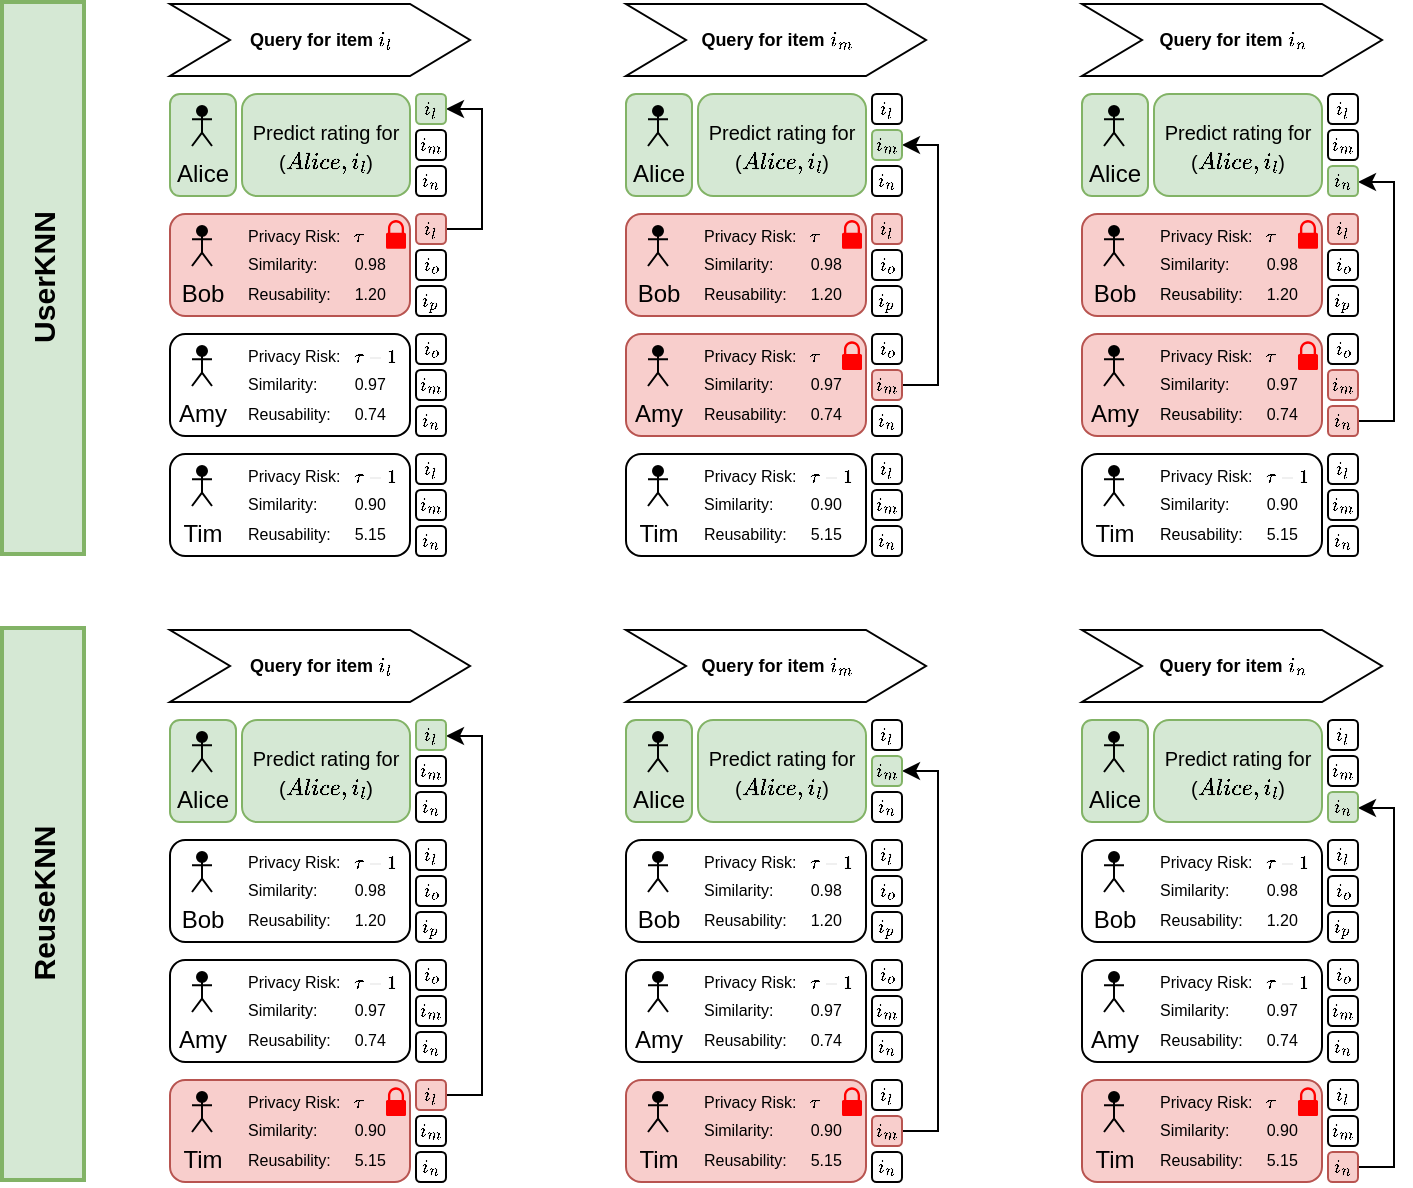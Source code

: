 <mxfile version="18.1.3" type="device"><diagram id="R2rOqsmF_B-DXQuTZhp3" name="Page-1"><mxGraphModel dx="1640" dy="1572" grid="1" gridSize="3" guides="1" tooltips="1" connect="1" arrows="1" fold="1" page="1" pageScale="1" pageWidth="827" pageHeight="1169" math="1" shadow="0"><root><mxCell id="0"/><mxCell id="1" parent="0"/><mxCell id="MBuYJrVXVsWXlfiEur6J-195" value="" style="edgeStyle=segmentEdgeStyle;endArrow=classic;html=1;rounded=0;exitX=1;exitY=0.5;exitDx=0;exitDy=0;entryX=1;entryY=0.5;entryDx=0;entryDy=0;" edge="1" parent="1" source="MBuYJrVXVsWXlfiEur6J-170" target="MBuYJrVXVsWXlfiEur6J-216"><mxGeometry width="50" height="50" relative="1" as="geometry"><mxPoint x="-54" y="535" as="sourcePoint"/><mxPoint x="2" y="506" as="targetPoint"/><Array as="points"><mxPoint x="-72" y="581"/><mxPoint x="-72" y="402"/><mxPoint x="-90" y="402"/></Array></mxGeometry></mxCell><mxCell id="MBuYJrVXVsWXlfiEur6J-196" value="" style="edgeStyle=segmentEdgeStyle;endArrow=classic;html=1;rounded=0;exitX=1;exitY=0.5;exitDx=0;exitDy=0;entryX=1;entryY=0.5;entryDx=0;entryDy=0;" edge="1" parent="1" source="MBuYJrVXVsWXlfiEur6J-146" target="MBuYJrVXVsWXlfiEur6J-212"><mxGeometry width="50" height="50" relative="1" as="geometry"><mxPoint x="-324" y="498" as="sourcePoint"/><mxPoint x="-274" y="448" as="targetPoint"/><Array as="points"><mxPoint x="-300" y="564"/><mxPoint x="-300" y="384"/></Array></mxGeometry></mxCell><mxCell id="MBuYJrVXVsWXlfiEur6J-193" value="" style="edgeStyle=segmentEdgeStyle;endArrow=classic;html=1;rounded=0;exitX=1;exitY=0.5;exitDx=0;exitDy=0;entryX=1;entryY=0.5;entryDx=0;entryDy=0;" edge="1" parent="1" source="MBuYJrVXVsWXlfiEur6J-122" target="MBuYJrVXVsWXlfiEur6J-207"><mxGeometry width="50" height="50" relative="1" as="geometry"><mxPoint x="-540" y="538" as="sourcePoint"/><mxPoint x="-490" y="488" as="targetPoint"/><Array as="points"><mxPoint x="-528" y="546"/><mxPoint x="-528" y="366"/><mxPoint x="-546" y="366"/></Array></mxGeometry></mxCell><mxCell id="MBuYJrVXVsWXlfiEur6J-111" value="" style="edgeStyle=segmentEdgeStyle;endArrow=classic;html=1;rounded=0;exitX=1;exitY=0.5;exitDx=0;exitDy=0;entryX=1;entryY=0.5;entryDx=0;entryDy=0;" edge="1" parent="1" source="MBuYJrVXVsWXlfiEur6J-93" target="MBuYJrVXVsWXlfiEur6J-206"><mxGeometry width="50" height="50" relative="1" as="geometry"><mxPoint x="-60" y="158" as="sourcePoint"/><mxPoint x="-10" y="108" as="targetPoint"/><Array as="points"><mxPoint x="-72" y="209"/><mxPoint x="-72" y="89"/><mxPoint x="-90" y="89"/></Array></mxGeometry></mxCell><mxCell id="MBuYJrVXVsWXlfiEur6J-113" value="" style="edgeStyle=segmentEdgeStyle;endArrow=classic;html=1;rounded=0;exitX=1;exitY=0.5;exitDx=0;exitDy=0;entryX=1;entryY=0.5;entryDx=0;entryDy=0;" edge="1" parent="1" source="MBuYJrVXVsWXlfiEur6J-59" target="MBuYJrVXVsWXlfiEur6J-201"><mxGeometry width="50" height="50" relative="1" as="geometry"><mxPoint x="-312" y="188" as="sourcePoint"/><mxPoint x="-262" y="138" as="targetPoint"/><Array as="points"><mxPoint x="-300" y="191"/><mxPoint x="-300" y="71"/></Array></mxGeometry></mxCell><mxCell id="MBuYJrVXVsWXlfiEur6J-109" value="" style="edgeStyle=segmentEdgeStyle;endArrow=classic;html=1;rounded=0;entryX=1;entryY=0.5;entryDx=0;entryDy=0;exitX=1;exitY=0.5;exitDx=0;exitDy=0;" edge="1" parent="1" source="MBuYJrVXVsWXlfiEur6J-37" target="MBuYJrVXVsWXlfiEur6J-197"><mxGeometry width="50" height="50" relative="1" as="geometry"><mxPoint x="-531" y="107" as="sourcePoint"/><mxPoint x="-525" y="63" as="targetPoint"/><Array as="points"><mxPoint x="-528" y="113"/><mxPoint x="-528" y="53"/></Array></mxGeometry></mxCell><mxCell id="MBuYJrVXVsWXlfiEur6J-1" value="&lt;b&gt;&lt;font style=&quot;font-size: 15px;&quot;&gt;UserKNN&lt;/font&gt;&lt;/b&gt;" style="rounded=0;whiteSpace=wrap;html=1;glass=0;sketch=0;fontSize=7;strokeColor=#82b366;strokeWidth=2;fillColor=#d5e8d4;direction=east;rotation=-90;" vertex="1" parent="1"><mxGeometry x="-885.5" y="116.5" width="276" height="41" as="geometry"/></mxCell><mxCell id="MBuYJrVXVsWXlfiEur6J-13" value="" style="rounded=1;whiteSpace=wrap;html=1;" vertex="1" parent="1"><mxGeometry x="-684" y="225" width="120" height="51" as="geometry"/></mxCell><mxCell id="MBuYJrVXVsWXlfiEur6J-14" value="Tim" style="shape=umlActor;verticalLabelPosition=bottom;verticalAlign=top;html=1;outlineConnect=0;shadow=0;sketch=0;strokeColor=#000000;strokeWidth=1;fillColor=#000000;gradientColor=none;" vertex="1" parent="1"><mxGeometry x="-673" y="231" width="10" height="20" as="geometry"/></mxCell><mxCell id="MBuYJrVXVsWXlfiEur6J-15" value="&lt;font style=&quot;font-size: 8px;&quot;&gt;Privacy Risk: &lt;span style=&quot;white-space: pre&quot;&gt;&#9;&lt;/span&gt;\(\tau-1\)&lt;br&gt;Similarity: &lt;span style=&quot;white-space: pre&quot;&gt;&#9;&lt;/span&gt;0.90&lt;br&gt;Reusability: &lt;span style=&quot;white-space: pre&quot;&gt;&#9;&lt;/span&gt;5.15&lt;br&gt;&lt;/font&gt;" style="text;html=1;align=left;verticalAlign=middle;whiteSpace=wrap;rounded=0;labelPosition=right;verticalLabelPosition=middle;textDirection=ltr;horizontal=1;" vertex="1" parent="1"><mxGeometry x="-747" y="234" width="100" height="30" as="geometry"/></mxCell><mxCell id="MBuYJrVXVsWXlfiEur6J-17" value="\(i_l\)" style="rounded=1;whiteSpace=wrap;html=1;fontSize=8;" vertex="1" parent="1"><mxGeometry x="-561" y="225" width="15" height="15" as="geometry"/></mxCell><mxCell id="MBuYJrVXVsWXlfiEur6J-18" value="\(i_m\)" style="rounded=1;whiteSpace=wrap;html=1;fontSize=8;" vertex="1" parent="1"><mxGeometry x="-561" y="243" width="15" height="15" as="geometry"/></mxCell><mxCell id="MBuYJrVXVsWXlfiEur6J-19" value="\(i_n\)" style="rounded=1;whiteSpace=wrap;html=1;fontSize=8;" vertex="1" parent="1"><mxGeometry x="-561" y="261" width="15" height="15" as="geometry"/></mxCell><mxCell id="MBuYJrVXVsWXlfiEur6J-26" value="" style="rounded=1;whiteSpace=wrap;html=1;" vertex="1" parent="1"><mxGeometry x="-684" y="165" width="120" height="51" as="geometry"/></mxCell><mxCell id="MBuYJrVXVsWXlfiEur6J-27" value="Amy" style="shape=umlActor;verticalLabelPosition=bottom;verticalAlign=top;html=1;outlineConnect=0;shadow=0;sketch=0;strokeColor=#000000;strokeWidth=1;fillColor=#000000;gradientColor=none;" vertex="1" parent="1"><mxGeometry x="-673" y="171" width="10" height="20" as="geometry"/></mxCell><mxCell id="MBuYJrVXVsWXlfiEur6J-28" value="&lt;font style=&quot;font-size: 8px;&quot;&gt;Privacy Risk: &lt;span style=&quot;white-space: pre&quot;&gt;&#9;&lt;/span&gt;\(\tau-1\)&lt;br&gt;Similarity: &lt;span style=&quot;white-space: pre&quot;&gt;&#9;&lt;/span&gt;0.97&lt;br&gt;Reusability: &lt;span style=&quot;white-space: pre&quot;&gt;&#9;&lt;/span&gt;0.74&lt;br&gt;&lt;/font&gt;" style="text;html=1;strokeColor=none;fillColor=none;align=left;verticalAlign=middle;whiteSpace=wrap;rounded=0;labelPosition=right;verticalLabelPosition=middle;textDirection=ltr;horizontal=1;" vertex="1" parent="1"><mxGeometry x="-747" y="174" width="100" height="30" as="geometry"/></mxCell><mxCell id="MBuYJrVXVsWXlfiEur6J-30" value="\(i_o\)" style="rounded=1;whiteSpace=wrap;html=1;fontSize=8;" vertex="1" parent="1"><mxGeometry x="-561" y="165" width="15" height="15" as="geometry"/></mxCell><mxCell id="MBuYJrVXVsWXlfiEur6J-31" value="\(i_m\)" style="rounded=1;whiteSpace=wrap;html=1;fontSize=8;" vertex="1" parent="1"><mxGeometry x="-561" y="183" width="15" height="15" as="geometry"/></mxCell><mxCell id="MBuYJrVXVsWXlfiEur6J-32" value="\(i_n\)" style="rounded=1;whiteSpace=wrap;html=1;fontSize=8;" vertex="1" parent="1"><mxGeometry x="-561" y="201" width="15" height="15" as="geometry"/></mxCell><mxCell id="MBuYJrVXVsWXlfiEur6J-33" value="" style="rounded=1;whiteSpace=wrap;html=1;fillColor=#f8cecc;strokeColor=#b85450;" vertex="1" parent="1"><mxGeometry x="-684" y="105" width="120" height="51" as="geometry"/></mxCell><mxCell id="MBuYJrVXVsWXlfiEur6J-34" value="Bob" style="shape=umlActor;verticalLabelPosition=bottom;verticalAlign=top;html=1;outlineConnect=0;shadow=0;sketch=0;strokeColor=#000000;strokeWidth=1;fillColor=#000000;gradientColor=none;" vertex="1" parent="1"><mxGeometry x="-673" y="111" width="10" height="20" as="geometry"/></mxCell><mxCell id="MBuYJrVXVsWXlfiEur6J-35" value="&lt;font style=&quot;font-size: 8px;&quot;&gt;Privacy Risk: &lt;span style=&quot;white-space: pre&quot;&gt;&#9;&lt;/span&gt;\(\tau\)&lt;br&gt;Similarity: &lt;span style=&quot;white-space: pre&quot;&gt;&#9;&lt;/span&gt;0.98&lt;br&gt;Reusability: &lt;span style=&quot;white-space: pre&quot;&gt;&#9;&lt;/span&gt;1.20&lt;br&gt;&lt;/font&gt;" style="text;html=1;strokeColor=none;fillColor=none;align=left;verticalAlign=middle;whiteSpace=wrap;rounded=0;labelPosition=right;verticalLabelPosition=middle;textDirection=ltr;horizontal=1;" vertex="1" parent="1"><mxGeometry x="-747" y="114" width="100" height="30" as="geometry"/></mxCell><mxCell id="MBuYJrVXVsWXlfiEur6J-36" value="" style="sketch=0;pointerEvents=1;shadow=0;dashed=0;html=1;strokeColor=none;labelPosition=center;verticalLabelPosition=bottom;verticalAlign=top;outlineConnect=0;align=center;shape=mxgraph.office.security.lock_protected;fillColor=#FF0000;" vertex="1" parent="1"><mxGeometry x="-576" y="108" width="10" height="14.38" as="geometry"/></mxCell><mxCell id="MBuYJrVXVsWXlfiEur6J-37" value="\(i_l\)" style="rounded=1;whiteSpace=wrap;html=1;fontSize=8;fillColor=#f8cecc;strokeColor=#b85450;" vertex="1" parent="1"><mxGeometry x="-561" y="105" width="15" height="15" as="geometry"/></mxCell><mxCell id="MBuYJrVXVsWXlfiEur6J-38" value="\(i_o\)" style="rounded=1;whiteSpace=wrap;html=1;fontSize=8;" vertex="1" parent="1"><mxGeometry x="-561" y="123" width="15" height="15" as="geometry"/></mxCell><mxCell id="MBuYJrVXVsWXlfiEur6J-39" value="\(i_p\)" style="rounded=1;whiteSpace=wrap;html=1;fontSize=8;" vertex="1" parent="1"><mxGeometry x="-561" y="141" width="15" height="15" as="geometry"/></mxCell><mxCell id="MBuYJrVXVsWXlfiEur6J-43" value="&lt;span style=&quot;font-size: 10px;&quot;&gt;Predict rating for&lt;/span&gt;&lt;br style=&quot;font-size: 10px;&quot;&gt;&lt;span style=&quot;font-size: 10px;&quot;&gt;(\(Alice, i_l\))&lt;/span&gt;" style="rounded=1;whiteSpace=wrap;html=1;fillColor=#d5e8d4;strokeColor=#82b366;" vertex="1" parent="1"><mxGeometry x="-648" y="45" width="84" height="51" as="geometry"/></mxCell><mxCell id="MBuYJrVXVsWXlfiEur6J-44" value="" style="rounded=1;whiteSpace=wrap;html=1;fillColor=#d5e8d4;strokeColor=#82b366;" vertex="1" parent="1"><mxGeometry x="-684" y="45" width="33" height="51" as="geometry"/></mxCell><mxCell id="MBuYJrVXVsWXlfiEur6J-45" value="Alice" style="shape=umlActor;verticalLabelPosition=bottom;verticalAlign=top;html=1;outlineConnect=0;shadow=0;sketch=0;strokeColor=#000000;strokeWidth=1;fillColor=#000000;gradientColor=none;" vertex="1" parent="1"><mxGeometry x="-673" y="51" width="10" height="20" as="geometry"/></mxCell><mxCell id="MBuYJrVXVsWXlfiEur6J-46" value="&lt;b&gt;Query for item \(i_l\)&lt;/b&gt;" style="html=1;shadow=0;dashed=0;align=center;verticalAlign=middle;shape=mxgraph.arrows2.arrow;dy=0;dx=30;notch=30;rounded=1;glass=0;sketch=0;fontSize=9;strokeColor=#000000;strokeWidth=1;fillColor=default;" vertex="1" parent="1"><mxGeometry x="-684" width="150" height="36" as="geometry"/></mxCell><mxCell id="MBuYJrVXVsWXlfiEur6J-49" value="" style="rounded=1;whiteSpace=wrap;html=1;" vertex="1" parent="1"><mxGeometry x="-456" y="225" width="120" height="51" as="geometry"/></mxCell><mxCell id="MBuYJrVXVsWXlfiEur6J-50" value="Tim" style="shape=umlActor;verticalLabelPosition=bottom;verticalAlign=top;html=1;outlineConnect=0;shadow=0;sketch=0;strokeColor=#000000;strokeWidth=1;fillColor=#000000;gradientColor=none;" vertex="1" parent="1"><mxGeometry x="-445" y="231" width="10" height="20" as="geometry"/></mxCell><mxCell id="MBuYJrVXVsWXlfiEur6J-51" value="&lt;font style=&quot;font-size: 8px;&quot;&gt;Privacy Risk: &lt;span style=&quot;white-space: pre&quot;&gt;&#9;&lt;/span&gt;\(\tau-1\)&lt;br&gt;Similarity: &lt;span style=&quot;white-space: pre&quot;&gt;&#9;&lt;/span&gt;0.90&lt;br&gt;Reusability: &lt;span style=&quot;white-space: pre&quot;&gt;&#9;&lt;/span&gt;5.15&lt;br&gt;&lt;/font&gt;" style="text;html=1;align=left;verticalAlign=middle;whiteSpace=wrap;rounded=0;labelPosition=right;verticalLabelPosition=middle;textDirection=ltr;horizontal=1;" vertex="1" parent="1"><mxGeometry x="-519" y="234" width="100" height="30" as="geometry"/></mxCell><mxCell id="MBuYJrVXVsWXlfiEur6J-52" value="\(i_l\)" style="rounded=1;whiteSpace=wrap;html=1;fontSize=8;" vertex="1" parent="1"><mxGeometry x="-333" y="225" width="15" height="15" as="geometry"/></mxCell><mxCell id="MBuYJrVXVsWXlfiEur6J-53" value="\(i_m\)" style="rounded=1;whiteSpace=wrap;html=1;fontSize=8;" vertex="1" parent="1"><mxGeometry x="-333" y="243" width="15" height="15" as="geometry"/></mxCell><mxCell id="MBuYJrVXVsWXlfiEur6J-54" value="\(i_n\)" style="rounded=1;whiteSpace=wrap;html=1;fontSize=8;" vertex="1" parent="1"><mxGeometry x="-333" y="261" width="15" height="15" as="geometry"/></mxCell><mxCell id="MBuYJrVXVsWXlfiEur6J-55" value="" style="rounded=1;whiteSpace=wrap;html=1;fillColor=#f8cecc;strokeColor=#b85450;" vertex="1" parent="1"><mxGeometry x="-456" y="165" width="120" height="51" as="geometry"/></mxCell><mxCell id="MBuYJrVXVsWXlfiEur6J-56" value="Amy" style="shape=umlActor;verticalLabelPosition=bottom;verticalAlign=top;html=1;outlineConnect=0;shadow=0;sketch=0;strokeColor=#000000;strokeWidth=1;fillColor=#000000;gradientColor=none;" vertex="1" parent="1"><mxGeometry x="-445" y="171" width="10" height="20" as="geometry"/></mxCell><mxCell id="MBuYJrVXVsWXlfiEur6J-57" value="&lt;font style=&quot;font-size: 8px;&quot;&gt;Privacy Risk: &lt;span style=&quot;white-space: pre&quot;&gt;&#9;&lt;/span&gt;\(\tau\)&lt;br&gt;Similarity: &lt;span style=&quot;white-space: pre&quot;&gt;&#9;&lt;/span&gt;0.97&lt;br&gt;Reusability: &lt;span style=&quot;white-space: pre&quot;&gt;&#9;&lt;/span&gt;0.74&lt;br&gt;&lt;/font&gt;" style="text;html=1;strokeColor=none;fillColor=none;align=left;verticalAlign=middle;whiteSpace=wrap;rounded=0;labelPosition=right;verticalLabelPosition=middle;textDirection=ltr;horizontal=1;" vertex="1" parent="1"><mxGeometry x="-519" y="174" width="100" height="30" as="geometry"/></mxCell><mxCell id="MBuYJrVXVsWXlfiEur6J-58" value="\(i_o\)" style="rounded=1;whiteSpace=wrap;html=1;fontSize=8;" vertex="1" parent="1"><mxGeometry x="-333" y="165" width="15" height="15" as="geometry"/></mxCell><mxCell id="MBuYJrVXVsWXlfiEur6J-59" value="\(i_m\)" style="rounded=1;whiteSpace=wrap;html=1;fontSize=8;fillColor=#f8cecc;strokeColor=#b85450;" vertex="1" parent="1"><mxGeometry x="-333" y="183" width="15" height="15" as="geometry"/></mxCell><mxCell id="MBuYJrVXVsWXlfiEur6J-60" value="\(i_n\)" style="rounded=1;whiteSpace=wrap;html=1;fontSize=8;" vertex="1" parent="1"><mxGeometry x="-333" y="201" width="15" height="15" as="geometry"/></mxCell><mxCell id="MBuYJrVXVsWXlfiEur6J-61" value="" style="rounded=1;whiteSpace=wrap;html=1;fillColor=#f8cecc;strokeColor=#b85450;" vertex="1" parent="1"><mxGeometry x="-456" y="105" width="120" height="51" as="geometry"/></mxCell><mxCell id="MBuYJrVXVsWXlfiEur6J-62" value="Bob" style="shape=umlActor;verticalLabelPosition=bottom;verticalAlign=top;html=1;outlineConnect=0;shadow=0;sketch=0;strokeColor=#000000;strokeWidth=1;fillColor=#000000;gradientColor=none;" vertex="1" parent="1"><mxGeometry x="-445" y="111" width="10" height="20" as="geometry"/></mxCell><mxCell id="MBuYJrVXVsWXlfiEur6J-63" value="&lt;font style=&quot;font-size: 8px;&quot;&gt;Privacy Risk: &lt;span style=&quot;white-space: pre&quot;&gt;&#9;&lt;/span&gt;\(\tau\)&lt;br&gt;Similarity: &lt;span style=&quot;white-space: pre&quot;&gt;&#9;&lt;/span&gt;0.98&lt;br&gt;Reusability: &lt;span style=&quot;white-space: pre&quot;&gt;&#9;&lt;/span&gt;1.20&lt;br&gt;&lt;/font&gt;" style="text;html=1;strokeColor=none;fillColor=none;align=left;verticalAlign=middle;whiteSpace=wrap;rounded=0;labelPosition=right;verticalLabelPosition=middle;textDirection=ltr;horizontal=1;" vertex="1" parent="1"><mxGeometry x="-519" y="114" width="100" height="30" as="geometry"/></mxCell><mxCell id="MBuYJrVXVsWXlfiEur6J-64" value="" style="sketch=0;pointerEvents=1;shadow=0;dashed=0;html=1;strokeColor=none;labelPosition=center;verticalLabelPosition=bottom;verticalAlign=top;outlineConnect=0;align=center;shape=mxgraph.office.security.lock_protected;fillColor=#FF0000;" vertex="1" parent="1"><mxGeometry x="-348" y="108" width="10" height="14.38" as="geometry"/></mxCell><mxCell id="MBuYJrVXVsWXlfiEur6J-65" value="\(i_l\)" style="rounded=1;whiteSpace=wrap;html=1;fontSize=8;fillColor=#f8cecc;strokeColor=#b85450;" vertex="1" parent="1"><mxGeometry x="-333" y="105" width="15" height="15" as="geometry"/></mxCell><mxCell id="MBuYJrVXVsWXlfiEur6J-66" value="\(i_o\)" style="rounded=1;whiteSpace=wrap;html=1;fontSize=8;" vertex="1" parent="1"><mxGeometry x="-333" y="123" width="15" height="15" as="geometry"/></mxCell><mxCell id="MBuYJrVXVsWXlfiEur6J-67" value="\(i_p\)" style="rounded=1;whiteSpace=wrap;html=1;fontSize=8;" vertex="1" parent="1"><mxGeometry x="-333" y="141" width="15" height="15" as="geometry"/></mxCell><mxCell id="MBuYJrVXVsWXlfiEur6J-68" value="&lt;span style=&quot;font-size: 10px;&quot;&gt;Predict rating for&lt;/span&gt;&lt;br style=&quot;font-size: 10px;&quot;&gt;&lt;span style=&quot;font-size: 10px;&quot;&gt;(\(Alice, i_l\))&lt;/span&gt;" style="rounded=1;whiteSpace=wrap;html=1;fillColor=#d5e8d4;strokeColor=#82b366;" vertex="1" parent="1"><mxGeometry x="-420" y="45" width="84" height="51" as="geometry"/></mxCell><mxCell id="MBuYJrVXVsWXlfiEur6J-69" value="" style="rounded=1;whiteSpace=wrap;html=1;fillColor=#d5e8d4;strokeColor=#82b366;" vertex="1" parent="1"><mxGeometry x="-456" y="45" width="33" height="51" as="geometry"/></mxCell><mxCell id="MBuYJrVXVsWXlfiEur6J-70" value="Alice" style="shape=umlActor;verticalLabelPosition=bottom;verticalAlign=top;html=1;outlineConnect=0;shadow=0;sketch=0;strokeColor=#000000;strokeWidth=1;fillColor=#000000;gradientColor=none;" vertex="1" parent="1"><mxGeometry x="-445" y="51" width="10" height="20" as="geometry"/></mxCell><mxCell id="MBuYJrVXVsWXlfiEur6J-71" value="&lt;b&gt;Query for item \(i_m\)&lt;/b&gt;" style="html=1;shadow=0;dashed=0;align=center;verticalAlign=middle;shape=mxgraph.arrows2.arrow;dy=0;dx=30;notch=30;rounded=1;glass=0;sketch=0;fontSize=9;strokeColor=#000000;strokeWidth=1;fillColor=default;" vertex="1" parent="1"><mxGeometry x="-456" width="150" height="36" as="geometry"/></mxCell><mxCell id="MBuYJrVXVsWXlfiEur6J-82" value="" style="rounded=1;whiteSpace=wrap;html=1;" vertex="1" parent="1"><mxGeometry x="-228" y="225" width="120" height="51" as="geometry"/></mxCell><mxCell id="MBuYJrVXVsWXlfiEur6J-83" value="Tim" style="shape=umlActor;verticalLabelPosition=bottom;verticalAlign=top;html=1;outlineConnect=0;shadow=0;sketch=0;strokeColor=#000000;strokeWidth=1;fillColor=#000000;gradientColor=none;" vertex="1" parent="1"><mxGeometry x="-217" y="231" width="10" height="20" as="geometry"/></mxCell><mxCell id="MBuYJrVXVsWXlfiEur6J-84" value="&lt;font style=&quot;font-size: 8px;&quot;&gt;Privacy Risk: &lt;span style=&quot;white-space: pre&quot;&gt;&#9;&lt;/span&gt;\(\tau-1\)&lt;br&gt;Similarity: &lt;span style=&quot;white-space: pre&quot;&gt;&#9;&lt;/span&gt;0.90&lt;br&gt;Reusability: &lt;span style=&quot;white-space: pre&quot;&gt;&#9;&lt;/span&gt;5.15&lt;br&gt;&lt;/font&gt;" style="text;html=1;align=left;verticalAlign=middle;whiteSpace=wrap;rounded=0;labelPosition=right;verticalLabelPosition=middle;textDirection=ltr;horizontal=1;" vertex="1" parent="1"><mxGeometry x="-291" y="234" width="100" height="30" as="geometry"/></mxCell><mxCell id="MBuYJrVXVsWXlfiEur6J-85" value="\(i_l\)" style="rounded=1;whiteSpace=wrap;html=1;fontSize=8;" vertex="1" parent="1"><mxGeometry x="-105" y="225" width="15" height="15" as="geometry"/></mxCell><mxCell id="MBuYJrVXVsWXlfiEur6J-86" value="\(i_m\)" style="rounded=1;whiteSpace=wrap;html=1;fontSize=8;" vertex="1" parent="1"><mxGeometry x="-105" y="243" width="15" height="15" as="geometry"/></mxCell><mxCell id="MBuYJrVXVsWXlfiEur6J-87" value="\(i_n\)" style="rounded=1;whiteSpace=wrap;html=1;fontSize=8;" vertex="1" parent="1"><mxGeometry x="-105" y="261" width="15" height="15" as="geometry"/></mxCell><mxCell id="MBuYJrVXVsWXlfiEur6J-88" value="" style="rounded=1;whiteSpace=wrap;html=1;fillColor=#f8cecc;strokeColor=#b85450;" vertex="1" parent="1"><mxGeometry x="-228" y="165" width="120" height="51" as="geometry"/></mxCell><mxCell id="MBuYJrVXVsWXlfiEur6J-89" value="Amy" style="shape=umlActor;verticalLabelPosition=bottom;verticalAlign=top;html=1;outlineConnect=0;shadow=0;sketch=0;strokeColor=#000000;strokeWidth=1;fillColor=#000000;gradientColor=none;" vertex="1" parent="1"><mxGeometry x="-217" y="171" width="10" height="20" as="geometry"/></mxCell><mxCell id="MBuYJrVXVsWXlfiEur6J-90" value="&lt;font style=&quot;font-size: 8px;&quot;&gt;Privacy Risk: &lt;span style=&quot;white-space: pre&quot;&gt;&#9;&lt;/span&gt;\(\tau\)&lt;br&gt;Similarity: &lt;span style=&quot;white-space: pre&quot;&gt;&#9;&lt;/span&gt;0.97&lt;br&gt;Reusability: &lt;span style=&quot;white-space: pre&quot;&gt;&#9;&lt;/span&gt;0.74&lt;br&gt;&lt;/font&gt;" style="text;html=1;strokeColor=none;fillColor=none;align=left;verticalAlign=middle;whiteSpace=wrap;rounded=0;labelPosition=right;verticalLabelPosition=middle;textDirection=ltr;horizontal=1;" vertex="1" parent="1"><mxGeometry x="-291" y="174" width="100" height="30" as="geometry"/></mxCell><mxCell id="MBuYJrVXVsWXlfiEur6J-91" value="\(i_o\)" style="rounded=1;whiteSpace=wrap;html=1;fontSize=8;" vertex="1" parent="1"><mxGeometry x="-105" y="165" width="15" height="15" as="geometry"/></mxCell><mxCell id="MBuYJrVXVsWXlfiEur6J-92" value="\(i_m\)" style="rounded=1;whiteSpace=wrap;html=1;fontSize=8;fillColor=#f8cecc;strokeColor=#b85450;" vertex="1" parent="1"><mxGeometry x="-105" y="183" width="15" height="15" as="geometry"/></mxCell><mxCell id="MBuYJrVXVsWXlfiEur6J-93" value="\(i_n\)" style="rounded=1;whiteSpace=wrap;html=1;fontSize=8;fillColor=#f8cecc;strokeColor=#b85450;" vertex="1" parent="1"><mxGeometry x="-105" y="201" width="15" height="15" as="geometry"/></mxCell><mxCell id="MBuYJrVXVsWXlfiEur6J-94" value="" style="rounded=1;whiteSpace=wrap;html=1;fillColor=#f8cecc;strokeColor=#b85450;" vertex="1" parent="1"><mxGeometry x="-228" y="105" width="120" height="51" as="geometry"/></mxCell><mxCell id="MBuYJrVXVsWXlfiEur6J-95" value="Bob" style="shape=umlActor;verticalLabelPosition=bottom;verticalAlign=top;html=1;outlineConnect=0;shadow=0;sketch=0;strokeColor=#000000;strokeWidth=1;fillColor=#000000;gradientColor=none;" vertex="1" parent="1"><mxGeometry x="-217" y="111" width="10" height="20" as="geometry"/></mxCell><mxCell id="MBuYJrVXVsWXlfiEur6J-96" value="&lt;font style=&quot;font-size: 8px;&quot;&gt;Privacy Risk: &lt;span style=&quot;white-space: pre&quot;&gt;&#9;&lt;/span&gt;\(\tau\)&lt;br&gt;Similarity: &lt;span style=&quot;white-space: pre&quot;&gt;&#9;&lt;/span&gt;0.98&lt;br&gt;Reusability: &lt;span style=&quot;white-space: pre&quot;&gt;&#9;&lt;/span&gt;1.20&lt;br&gt;&lt;/font&gt;" style="text;html=1;strokeColor=none;fillColor=none;align=left;verticalAlign=middle;whiteSpace=wrap;rounded=0;labelPosition=right;verticalLabelPosition=middle;textDirection=ltr;horizontal=1;" vertex="1" parent="1"><mxGeometry x="-291" y="114" width="100" height="30" as="geometry"/></mxCell><mxCell id="MBuYJrVXVsWXlfiEur6J-97" value="" style="sketch=0;pointerEvents=1;shadow=0;dashed=0;html=1;strokeColor=none;labelPosition=center;verticalLabelPosition=bottom;verticalAlign=top;outlineConnect=0;align=center;shape=mxgraph.office.security.lock_protected;fillColor=#FF0000;" vertex="1" parent="1"><mxGeometry x="-120" y="108" width="10" height="14.38" as="geometry"/></mxCell><mxCell id="MBuYJrVXVsWXlfiEur6J-98" value="\(i_l\)" style="rounded=1;whiteSpace=wrap;html=1;fontSize=8;fillColor=#f8cecc;strokeColor=#b85450;" vertex="1" parent="1"><mxGeometry x="-105" y="105" width="15" height="15" as="geometry"/></mxCell><mxCell id="MBuYJrVXVsWXlfiEur6J-99" value="\(i_o\)" style="rounded=1;whiteSpace=wrap;html=1;fontSize=8;" vertex="1" parent="1"><mxGeometry x="-105" y="123" width="15" height="15" as="geometry"/></mxCell><mxCell id="MBuYJrVXVsWXlfiEur6J-100" value="\(i_p\)" style="rounded=1;whiteSpace=wrap;html=1;fontSize=8;" vertex="1" parent="1"><mxGeometry x="-105" y="141" width="15" height="15" as="geometry"/></mxCell><mxCell id="MBuYJrVXVsWXlfiEur6J-101" value="&lt;span style=&quot;font-size: 10px;&quot;&gt;Predict rating for&lt;/span&gt;&lt;br style=&quot;font-size: 10px;&quot;&gt;&lt;span style=&quot;font-size: 10px;&quot;&gt;(\(Alice, i_l\))&lt;/span&gt;" style="rounded=1;whiteSpace=wrap;html=1;fillColor=#d5e8d4;strokeColor=#82b366;" vertex="1" parent="1"><mxGeometry x="-192" y="45" width="84" height="51" as="geometry"/></mxCell><mxCell id="MBuYJrVXVsWXlfiEur6J-102" value="" style="rounded=1;whiteSpace=wrap;html=1;fillColor=#d5e8d4;strokeColor=#82b366;" vertex="1" parent="1"><mxGeometry x="-228" y="45" width="33" height="51" as="geometry"/></mxCell><mxCell id="MBuYJrVXVsWXlfiEur6J-103" value="Alice" style="shape=umlActor;verticalLabelPosition=bottom;verticalAlign=top;html=1;outlineConnect=0;shadow=0;sketch=0;strokeColor=#000000;strokeWidth=1;fillColor=#000000;gradientColor=none;" vertex="1" parent="1"><mxGeometry x="-217" y="51" width="10" height="20" as="geometry"/></mxCell><mxCell id="MBuYJrVXVsWXlfiEur6J-104" value="&lt;b&gt;Query for item \(i_n\)&lt;/b&gt;" style="html=1;shadow=0;dashed=0;align=center;verticalAlign=middle;shape=mxgraph.arrows2.arrow;dy=0;dx=30;notch=30;rounded=1;glass=0;sketch=0;fontSize=9;strokeColor=#000000;strokeWidth=1;fillColor=default;" vertex="1" parent="1"><mxGeometry x="-228" width="150" height="36" as="geometry"/></mxCell><mxCell id="MBuYJrVXVsWXlfiEur6J-105" value="" style="sketch=0;pointerEvents=1;shadow=0;dashed=0;html=1;strokeColor=none;labelPosition=center;verticalLabelPosition=bottom;verticalAlign=top;outlineConnect=0;align=center;shape=mxgraph.office.security.lock_protected;fillColor=#FF0000;" vertex="1" parent="1"><mxGeometry x="-348" y="168.62" width="10" height="14.38" as="geometry"/></mxCell><mxCell id="MBuYJrVXVsWXlfiEur6J-106" value="" style="sketch=0;pointerEvents=1;shadow=0;dashed=0;html=1;strokeColor=none;labelPosition=center;verticalLabelPosition=bottom;verticalAlign=top;outlineConnect=0;align=center;shape=mxgraph.office.security.lock_protected;fillColor=#FF0000;" vertex="1" parent="1"><mxGeometry x="-120" y="168.62" width="10" height="14.38" as="geometry"/></mxCell><mxCell id="MBuYJrVXVsWXlfiEur6J-118" value="&lt;b&gt;&lt;font style=&quot;font-size: 15px;&quot;&gt;ReuseKNN&lt;/font&gt;&lt;/b&gt;" style="rounded=0;whiteSpace=wrap;html=1;glass=0;sketch=0;fontSize=7;strokeColor=#82b366;strokeWidth=2;fillColor=#d5e8d4;direction=east;rotation=-90;" vertex="1" parent="1"><mxGeometry x="-885.5" y="429.5" width="276" height="41" as="geometry"/></mxCell><mxCell id="MBuYJrVXVsWXlfiEur6J-119" value="" style="rounded=1;whiteSpace=wrap;html=1;fillColor=#f8cecc;strokeColor=#b85450;" vertex="1" parent="1"><mxGeometry x="-684" y="538" width="120" height="51" as="geometry"/></mxCell><mxCell id="MBuYJrVXVsWXlfiEur6J-120" value="Tim" style="shape=umlActor;verticalLabelPosition=bottom;verticalAlign=top;html=1;outlineConnect=0;shadow=0;sketch=0;strokeColor=#000000;strokeWidth=1;fillColor=#000000;gradientColor=none;" vertex="1" parent="1"><mxGeometry x="-673" y="544" width="10" height="20" as="geometry"/></mxCell><mxCell id="MBuYJrVXVsWXlfiEur6J-121" value="&lt;font style=&quot;font-size: 8px;&quot;&gt;Privacy Risk: &lt;span style=&quot;white-space: pre&quot;&gt;&#9;&lt;/span&gt;\(\tau\)&lt;br&gt;Similarity: &lt;span style=&quot;white-space: pre&quot;&gt;&#9;&lt;/span&gt;0.90&lt;br&gt;Reusability: &lt;span style=&quot;white-space: pre&quot;&gt;&#9;&lt;/span&gt;5.15&lt;br&gt;&lt;/font&gt;" style="text;html=1;align=left;verticalAlign=middle;whiteSpace=wrap;rounded=0;labelPosition=right;verticalLabelPosition=middle;textDirection=ltr;horizontal=1;" vertex="1" parent="1"><mxGeometry x="-747" y="547" width="100" height="30" as="geometry"/></mxCell><mxCell id="MBuYJrVXVsWXlfiEur6J-122" value="\(i_l\)" style="rounded=1;whiteSpace=wrap;html=1;fontSize=8;fillColor=#f8cecc;strokeColor=#b85450;" vertex="1" parent="1"><mxGeometry x="-561" y="538" width="15" height="15" as="geometry"/></mxCell><mxCell id="MBuYJrVXVsWXlfiEur6J-123" value="\(i_m\)" style="rounded=1;whiteSpace=wrap;html=1;fontSize=8;" vertex="1" parent="1"><mxGeometry x="-561" y="556" width="15" height="15" as="geometry"/></mxCell><mxCell id="MBuYJrVXVsWXlfiEur6J-124" value="\(i_n\)" style="rounded=1;whiteSpace=wrap;html=1;fontSize=8;" vertex="1" parent="1"><mxGeometry x="-561" y="574" width="15" height="15" as="geometry"/></mxCell><mxCell id="MBuYJrVXVsWXlfiEur6J-125" value="" style="rounded=1;whiteSpace=wrap;html=1;" vertex="1" parent="1"><mxGeometry x="-684" y="478" width="120" height="51" as="geometry"/></mxCell><mxCell id="MBuYJrVXVsWXlfiEur6J-126" value="Amy" style="shape=umlActor;verticalLabelPosition=bottom;verticalAlign=top;html=1;outlineConnect=0;shadow=0;sketch=0;strokeColor=#000000;strokeWidth=1;fillColor=#000000;gradientColor=none;" vertex="1" parent="1"><mxGeometry x="-673" y="484" width="10" height="20" as="geometry"/></mxCell><mxCell id="MBuYJrVXVsWXlfiEur6J-127" value="&lt;font style=&quot;font-size: 8px;&quot;&gt;Privacy Risk: &lt;span style=&quot;white-space: pre&quot;&gt;&#9;&lt;/span&gt;\(\tau-1\)&lt;br&gt;Similarity: &lt;span style=&quot;white-space: pre&quot;&gt;&#9;&lt;/span&gt;0.97&lt;br&gt;Reusability: &lt;span style=&quot;white-space: pre&quot;&gt;&#9;&lt;/span&gt;0.74&lt;br&gt;&lt;/font&gt;" style="text;html=1;strokeColor=none;fillColor=none;align=left;verticalAlign=middle;whiteSpace=wrap;rounded=0;labelPosition=right;verticalLabelPosition=middle;textDirection=ltr;horizontal=1;" vertex="1" parent="1"><mxGeometry x="-747" y="487" width="100" height="30" as="geometry"/></mxCell><mxCell id="MBuYJrVXVsWXlfiEur6J-128" value="\(i_o\)" style="rounded=1;whiteSpace=wrap;html=1;fontSize=8;" vertex="1" parent="1"><mxGeometry x="-561" y="478" width="15" height="15" as="geometry"/></mxCell><mxCell id="MBuYJrVXVsWXlfiEur6J-129" value="\(i_m\)" style="rounded=1;whiteSpace=wrap;html=1;fontSize=8;" vertex="1" parent="1"><mxGeometry x="-561" y="496" width="15" height="15" as="geometry"/></mxCell><mxCell id="MBuYJrVXVsWXlfiEur6J-130" value="\(i_n\)" style="rounded=1;whiteSpace=wrap;html=1;fontSize=8;" vertex="1" parent="1"><mxGeometry x="-561" y="514" width="15" height="15" as="geometry"/></mxCell><mxCell id="MBuYJrVXVsWXlfiEur6J-131" value="" style="rounded=1;whiteSpace=wrap;html=1;fillColor=default;strokeColor=default;" vertex="1" parent="1"><mxGeometry x="-684" y="418" width="120" height="51" as="geometry"/></mxCell><mxCell id="MBuYJrVXVsWXlfiEur6J-132" value="Bob" style="shape=umlActor;verticalLabelPosition=bottom;verticalAlign=top;html=1;outlineConnect=0;shadow=0;sketch=0;strokeColor=#000000;strokeWidth=1;fillColor=#000000;gradientColor=none;" vertex="1" parent="1"><mxGeometry x="-673" y="424" width="10" height="20" as="geometry"/></mxCell><mxCell id="MBuYJrVXVsWXlfiEur6J-133" value="&lt;font style=&quot;font-size: 8px;&quot;&gt;Privacy Risk: &lt;span style=&quot;white-space: pre&quot;&gt;&#9;&lt;/span&gt;\(\tau-1\)&lt;br&gt;Similarity: &lt;span style=&quot;white-space: pre&quot;&gt;&#9;&lt;/span&gt;0.98&lt;br&gt;Reusability: &lt;span style=&quot;white-space: pre&quot;&gt;&#9;&lt;/span&gt;1.20&lt;br&gt;&lt;/font&gt;" style="text;html=1;strokeColor=none;fillColor=none;align=left;verticalAlign=middle;whiteSpace=wrap;rounded=0;labelPosition=right;verticalLabelPosition=middle;textDirection=ltr;horizontal=1;" vertex="1" parent="1"><mxGeometry x="-747" y="427" width="100" height="30" as="geometry"/></mxCell><mxCell id="MBuYJrVXVsWXlfiEur6J-135" value="\(i_l\)" style="rounded=1;whiteSpace=wrap;html=1;fontSize=8;fillColor=default;strokeColor=default;" vertex="1" parent="1"><mxGeometry x="-561" y="418" width="15" height="15" as="geometry"/></mxCell><mxCell id="MBuYJrVXVsWXlfiEur6J-136" value="\(i_o\)" style="rounded=1;whiteSpace=wrap;html=1;fontSize=8;" vertex="1" parent="1"><mxGeometry x="-561" y="436" width="15" height="15" as="geometry"/></mxCell><mxCell id="MBuYJrVXVsWXlfiEur6J-137" value="\(i_p\)" style="rounded=1;whiteSpace=wrap;html=1;fontSize=8;" vertex="1" parent="1"><mxGeometry x="-561" y="454" width="15" height="15" as="geometry"/></mxCell><mxCell id="MBuYJrVXVsWXlfiEur6J-138" value="&lt;span style=&quot;font-size: 10px;&quot;&gt;Predict rating for&lt;/span&gt;&lt;br style=&quot;font-size: 10px;&quot;&gt;&lt;span style=&quot;font-size: 10px;&quot;&gt;(\(Alice, i_l\))&lt;/span&gt;" style="rounded=1;whiteSpace=wrap;html=1;fillColor=#d5e8d4;strokeColor=#82b366;" vertex="1" parent="1"><mxGeometry x="-648" y="358" width="84" height="51" as="geometry"/></mxCell><mxCell id="MBuYJrVXVsWXlfiEur6J-139" value="" style="rounded=1;whiteSpace=wrap;html=1;fillColor=#d5e8d4;strokeColor=#82b366;" vertex="1" parent="1"><mxGeometry x="-684" y="358" width="33" height="51" as="geometry"/></mxCell><mxCell id="MBuYJrVXVsWXlfiEur6J-140" value="Alice" style="shape=umlActor;verticalLabelPosition=bottom;verticalAlign=top;html=1;outlineConnect=0;shadow=0;sketch=0;strokeColor=#000000;strokeWidth=1;fillColor=#000000;gradientColor=none;" vertex="1" parent="1"><mxGeometry x="-673" y="364" width="10" height="20" as="geometry"/></mxCell><mxCell id="MBuYJrVXVsWXlfiEur6J-141" value="&lt;b&gt;Query for item \(i_l\)&lt;/b&gt;" style="html=1;shadow=0;dashed=0;align=center;verticalAlign=middle;shape=mxgraph.arrows2.arrow;dy=0;dx=30;notch=30;rounded=1;glass=0;sketch=0;fontSize=9;strokeColor=#000000;strokeWidth=1;fillColor=default;" vertex="1" parent="1"><mxGeometry x="-684" y="313" width="150" height="36" as="geometry"/></mxCell><mxCell id="MBuYJrVXVsWXlfiEur6J-142" value="" style="rounded=1;whiteSpace=wrap;html=1;fillColor=#f8cecc;strokeColor=#b85450;" vertex="1" parent="1"><mxGeometry x="-456" y="538" width="120" height="51" as="geometry"/></mxCell><mxCell id="MBuYJrVXVsWXlfiEur6J-143" value="Tim" style="shape=umlActor;verticalLabelPosition=bottom;verticalAlign=top;html=1;outlineConnect=0;shadow=0;sketch=0;strokeColor=#000000;strokeWidth=1;fillColor=#000000;gradientColor=none;" vertex="1" parent="1"><mxGeometry x="-445" y="544" width="10" height="20" as="geometry"/></mxCell><mxCell id="MBuYJrVXVsWXlfiEur6J-144" value="&lt;font style=&quot;font-size: 8px;&quot;&gt;Privacy Risk: &lt;span style=&quot;white-space: pre&quot;&gt;&#9;&lt;/span&gt;\(\tau\)&lt;br&gt;Similarity: &lt;span style=&quot;white-space: pre&quot;&gt;&#9;&lt;/span&gt;0.90&lt;br&gt;Reusability: &lt;span style=&quot;white-space: pre&quot;&gt;&#9;&lt;/span&gt;5.15&lt;br&gt;&lt;/font&gt;" style="text;html=1;align=left;verticalAlign=middle;whiteSpace=wrap;rounded=0;labelPosition=right;verticalLabelPosition=middle;textDirection=ltr;horizontal=1;" vertex="1" parent="1"><mxGeometry x="-519" y="547" width="100" height="30" as="geometry"/></mxCell><mxCell id="MBuYJrVXVsWXlfiEur6J-145" value="\(i_l\)" style="rounded=1;whiteSpace=wrap;html=1;fontSize=8;fillColor=default;strokeColor=default;" vertex="1" parent="1"><mxGeometry x="-333" y="538" width="15" height="15" as="geometry"/></mxCell><mxCell id="MBuYJrVXVsWXlfiEur6J-146" value="\(i_m\)" style="rounded=1;whiteSpace=wrap;html=1;fontSize=8;fillColor=#f8cecc;strokeColor=#b85450;" vertex="1" parent="1"><mxGeometry x="-333" y="556" width="15" height="15" as="geometry"/></mxCell><mxCell id="MBuYJrVXVsWXlfiEur6J-147" value="\(i_n\)" style="rounded=1;whiteSpace=wrap;html=1;fontSize=8;" vertex="1" parent="1"><mxGeometry x="-333" y="574" width="15" height="15" as="geometry"/></mxCell><mxCell id="MBuYJrVXVsWXlfiEur6J-148" value="" style="rounded=1;whiteSpace=wrap;html=1;fillColor=default;strokeColor=default;" vertex="1" parent="1"><mxGeometry x="-456" y="478" width="120" height="51" as="geometry"/></mxCell><mxCell id="MBuYJrVXVsWXlfiEur6J-149" value="Amy" style="shape=umlActor;verticalLabelPosition=bottom;verticalAlign=top;html=1;outlineConnect=0;shadow=0;sketch=0;strokeColor=#000000;strokeWidth=1;fillColor=#000000;gradientColor=none;" vertex="1" parent="1"><mxGeometry x="-445" y="484" width="10" height="20" as="geometry"/></mxCell><mxCell id="MBuYJrVXVsWXlfiEur6J-150" value="&lt;font style=&quot;font-size: 8px;&quot;&gt;Privacy Risk: &lt;span style=&quot;white-space: pre&quot;&gt;&#9;&lt;/span&gt;\(\tau-1\)&lt;br&gt;Similarity: &lt;span style=&quot;white-space: pre&quot;&gt;&#9;&lt;/span&gt;0.97&lt;br&gt;Reusability: &lt;span style=&quot;white-space: pre&quot;&gt;&#9;&lt;/span&gt;0.74&lt;br&gt;&lt;/font&gt;" style="text;html=1;strokeColor=none;fillColor=none;align=left;verticalAlign=middle;whiteSpace=wrap;rounded=0;labelPosition=right;verticalLabelPosition=middle;textDirection=ltr;horizontal=1;" vertex="1" parent="1"><mxGeometry x="-519" y="487" width="100" height="30" as="geometry"/></mxCell><mxCell id="MBuYJrVXVsWXlfiEur6J-151" value="\(i_o\)" style="rounded=1;whiteSpace=wrap;html=1;fontSize=8;" vertex="1" parent="1"><mxGeometry x="-333" y="478" width="15" height="15" as="geometry"/></mxCell><mxCell id="MBuYJrVXVsWXlfiEur6J-152" value="\(i_m\)" style="rounded=1;whiteSpace=wrap;html=1;fontSize=8;fillColor=default;strokeColor=default;" vertex="1" parent="1"><mxGeometry x="-333" y="496" width="15" height="15" as="geometry"/></mxCell><mxCell id="MBuYJrVXVsWXlfiEur6J-153" value="\(i_n\)" style="rounded=1;whiteSpace=wrap;html=1;fontSize=8;" vertex="1" parent="1"><mxGeometry x="-333" y="514" width="15" height="15" as="geometry"/></mxCell><mxCell id="MBuYJrVXVsWXlfiEur6J-154" value="" style="rounded=1;whiteSpace=wrap;html=1;fillColor=default;strokeColor=default;" vertex="1" parent="1"><mxGeometry x="-456" y="418" width="120" height="51" as="geometry"/></mxCell><mxCell id="MBuYJrVXVsWXlfiEur6J-155" value="Bob" style="shape=umlActor;verticalLabelPosition=bottom;verticalAlign=top;html=1;outlineConnect=0;shadow=0;sketch=0;strokeColor=#000000;strokeWidth=1;fillColor=#000000;gradientColor=none;" vertex="1" parent="1"><mxGeometry x="-445" y="424" width="10" height="20" as="geometry"/></mxCell><mxCell id="MBuYJrVXVsWXlfiEur6J-156" value="&lt;font style=&quot;font-size: 8px;&quot;&gt;Privacy Risk: &lt;span style=&quot;white-space: pre&quot;&gt;&#9;&lt;/span&gt;\(\tau-1\)&lt;br&gt;Similarity: &lt;span style=&quot;white-space: pre&quot;&gt;&#9;&lt;/span&gt;0.98&lt;br&gt;Reusability: &lt;span style=&quot;white-space: pre&quot;&gt;&#9;&lt;/span&gt;1.20&lt;br&gt;&lt;/font&gt;" style="text;html=1;strokeColor=none;fillColor=none;align=left;verticalAlign=middle;whiteSpace=wrap;rounded=0;labelPosition=right;verticalLabelPosition=middle;textDirection=ltr;horizontal=1;" vertex="1" parent="1"><mxGeometry x="-519" y="427" width="100" height="30" as="geometry"/></mxCell><mxCell id="MBuYJrVXVsWXlfiEur6J-157" value="" style="sketch=0;pointerEvents=1;shadow=0;dashed=0;html=1;strokeColor=none;labelPosition=center;verticalLabelPosition=bottom;verticalAlign=top;outlineConnect=0;align=center;shape=mxgraph.office.security.lock_protected;fillColor=#FF0000;" vertex="1" parent="1"><mxGeometry x="-348" y="541.62" width="10" height="14.38" as="geometry"/></mxCell><mxCell id="MBuYJrVXVsWXlfiEur6J-158" value="\(i_l\)" style="rounded=1;whiteSpace=wrap;html=1;fontSize=8;fillColor=default;strokeColor=default;" vertex="1" parent="1"><mxGeometry x="-333" y="418" width="15" height="15" as="geometry"/></mxCell><mxCell id="MBuYJrVXVsWXlfiEur6J-159" value="\(i_o\)" style="rounded=1;whiteSpace=wrap;html=1;fontSize=8;" vertex="1" parent="1"><mxGeometry x="-333" y="436" width="15" height="15" as="geometry"/></mxCell><mxCell id="MBuYJrVXVsWXlfiEur6J-160" value="\(i_p\)" style="rounded=1;whiteSpace=wrap;html=1;fontSize=8;" vertex="1" parent="1"><mxGeometry x="-333" y="454" width="15" height="15" as="geometry"/></mxCell><mxCell id="MBuYJrVXVsWXlfiEur6J-161" value="&lt;span style=&quot;font-size: 10px;&quot;&gt;Predict rating for&lt;/span&gt;&lt;br style=&quot;font-size: 10px;&quot;&gt;&lt;span style=&quot;font-size: 10px;&quot;&gt;(\(Alice, i_l\))&lt;/span&gt;" style="rounded=1;whiteSpace=wrap;html=1;fillColor=#d5e8d4;strokeColor=#82b366;" vertex="1" parent="1"><mxGeometry x="-420" y="358" width="84" height="51" as="geometry"/></mxCell><mxCell id="MBuYJrVXVsWXlfiEur6J-162" value="" style="rounded=1;whiteSpace=wrap;html=1;fillColor=#d5e8d4;strokeColor=#82b366;" vertex="1" parent="1"><mxGeometry x="-456" y="358" width="33" height="51" as="geometry"/></mxCell><mxCell id="MBuYJrVXVsWXlfiEur6J-163" value="Alice" style="shape=umlActor;verticalLabelPosition=bottom;verticalAlign=top;html=1;outlineConnect=0;shadow=0;sketch=0;strokeColor=#000000;strokeWidth=1;fillColor=#000000;gradientColor=none;" vertex="1" parent="1"><mxGeometry x="-445" y="364" width="10" height="20" as="geometry"/></mxCell><mxCell id="MBuYJrVXVsWXlfiEur6J-164" value="&lt;b&gt;Query for item \(i_m\)&lt;/b&gt;" style="html=1;shadow=0;dashed=0;align=center;verticalAlign=middle;shape=mxgraph.arrows2.arrow;dy=0;dx=30;notch=30;rounded=1;glass=0;sketch=0;fontSize=9;strokeColor=#000000;strokeWidth=1;fillColor=default;" vertex="1" parent="1"><mxGeometry x="-456" y="313" width="150" height="36" as="geometry"/></mxCell><mxCell id="MBuYJrVXVsWXlfiEur6J-165" value="" style="rounded=1;whiteSpace=wrap;html=1;fillColor=#f8cecc;strokeColor=#b85450;" vertex="1" parent="1"><mxGeometry x="-228" y="538" width="120" height="51" as="geometry"/></mxCell><mxCell id="MBuYJrVXVsWXlfiEur6J-166" value="Tim" style="shape=umlActor;verticalLabelPosition=bottom;verticalAlign=top;html=1;outlineConnect=0;shadow=0;sketch=0;strokeColor=#000000;strokeWidth=1;fillColor=#000000;gradientColor=none;" vertex="1" parent="1"><mxGeometry x="-217" y="544" width="10" height="20" as="geometry"/></mxCell><mxCell id="MBuYJrVXVsWXlfiEur6J-167" value="&lt;font style=&quot;font-size: 8px;&quot;&gt;Privacy Risk: &lt;span style=&quot;white-space: pre&quot;&gt;&#9;&lt;/span&gt;\(\tau\)&lt;br&gt;Similarity: &lt;span style=&quot;white-space: pre&quot;&gt;&#9;&lt;/span&gt;0.90&lt;br&gt;Reusability: &lt;span style=&quot;white-space: pre&quot;&gt;&#9;&lt;/span&gt;5.15&lt;br&gt;&lt;/font&gt;" style="text;html=1;align=left;verticalAlign=middle;whiteSpace=wrap;rounded=0;labelPosition=right;verticalLabelPosition=middle;textDirection=ltr;horizontal=1;" vertex="1" parent="1"><mxGeometry x="-291" y="547" width="100" height="30" as="geometry"/></mxCell><mxCell id="MBuYJrVXVsWXlfiEur6J-168" value="\(i_l\)" style="rounded=1;whiteSpace=wrap;html=1;fontSize=8;fillColor=default;strokeColor=default;" vertex="1" parent="1"><mxGeometry x="-105" y="538" width="15" height="15" as="geometry"/></mxCell><mxCell id="MBuYJrVXVsWXlfiEur6J-169" value="\(i_m\)" style="rounded=1;whiteSpace=wrap;html=1;fontSize=8;" vertex="1" parent="1"><mxGeometry x="-105" y="556" width="15" height="15" as="geometry"/></mxCell><mxCell id="MBuYJrVXVsWXlfiEur6J-170" value="\(i_n\)" style="rounded=1;whiteSpace=wrap;html=1;fontSize=8;fillColor=#f8cecc;strokeColor=#b85450;" vertex="1" parent="1"><mxGeometry x="-105" y="574" width="15" height="15" as="geometry"/></mxCell><mxCell id="MBuYJrVXVsWXlfiEur6J-171" value="" style="rounded=1;whiteSpace=wrap;html=1;fillColor=default;strokeColor=default;" vertex="1" parent="1"><mxGeometry x="-228" y="478" width="120" height="51" as="geometry"/></mxCell><mxCell id="MBuYJrVXVsWXlfiEur6J-172" value="Amy" style="shape=umlActor;verticalLabelPosition=bottom;verticalAlign=top;html=1;outlineConnect=0;shadow=0;sketch=0;strokeColor=#000000;strokeWidth=1;fillColor=#000000;gradientColor=none;" vertex="1" parent="1"><mxGeometry x="-217" y="484" width="10" height="20" as="geometry"/></mxCell><mxCell id="MBuYJrVXVsWXlfiEur6J-173" value="&lt;font style=&quot;font-size: 8px;&quot;&gt;Privacy Risk: &lt;span style=&quot;white-space: pre&quot;&gt;&#9;&lt;/span&gt;\(\tau-1\)&lt;br&gt;Similarity: &lt;span style=&quot;white-space: pre&quot;&gt;&#9;&lt;/span&gt;0.97&lt;br&gt;Reusability: &lt;span style=&quot;white-space: pre&quot;&gt;&#9;&lt;/span&gt;0.74&lt;br&gt;&lt;/font&gt;" style="text;html=1;strokeColor=none;fillColor=none;align=left;verticalAlign=middle;whiteSpace=wrap;rounded=0;labelPosition=right;verticalLabelPosition=middle;textDirection=ltr;horizontal=1;" vertex="1" parent="1"><mxGeometry x="-291" y="487" width="100" height="30" as="geometry"/></mxCell><mxCell id="MBuYJrVXVsWXlfiEur6J-174" value="\(i_o\)" style="rounded=1;whiteSpace=wrap;html=1;fontSize=8;" vertex="1" parent="1"><mxGeometry x="-105" y="478" width="15" height="15" as="geometry"/></mxCell><mxCell id="MBuYJrVXVsWXlfiEur6J-175" value="\(i_m\)" style="rounded=1;whiteSpace=wrap;html=1;fontSize=8;fillColor=default;strokeColor=default;" vertex="1" parent="1"><mxGeometry x="-105" y="496" width="15" height="15" as="geometry"/></mxCell><mxCell id="MBuYJrVXVsWXlfiEur6J-176" value="\(i_n\)" style="rounded=1;whiteSpace=wrap;html=1;fontSize=8;fillColor=default;strokeColor=default;" vertex="1" parent="1"><mxGeometry x="-105" y="514" width="15" height="15" as="geometry"/></mxCell><mxCell id="MBuYJrVXVsWXlfiEur6J-177" value="" style="rounded=1;whiteSpace=wrap;html=1;fillColor=default;strokeColor=default;" vertex="1" parent="1"><mxGeometry x="-228" y="418" width="120" height="51" as="geometry"/></mxCell><mxCell id="MBuYJrVXVsWXlfiEur6J-178" value="Bob" style="shape=umlActor;verticalLabelPosition=bottom;verticalAlign=top;html=1;outlineConnect=0;shadow=0;sketch=0;strokeColor=#000000;strokeWidth=1;fillColor=#000000;gradientColor=none;" vertex="1" parent="1"><mxGeometry x="-217" y="424" width="10" height="20" as="geometry"/></mxCell><mxCell id="MBuYJrVXVsWXlfiEur6J-179" value="&lt;font style=&quot;font-size: 8px;&quot;&gt;Privacy Risk: &lt;span style=&quot;white-space: pre&quot;&gt;&#9;&lt;/span&gt;\(\tau-1\)&lt;br&gt;Similarity: &lt;span style=&quot;white-space: pre&quot;&gt;&#9;&lt;/span&gt;0.98&lt;br&gt;Reusability: &lt;span style=&quot;white-space: pre&quot;&gt;&#9;&lt;/span&gt;1.20&lt;br&gt;&lt;/font&gt;" style="text;html=1;strokeColor=none;fillColor=none;align=left;verticalAlign=middle;whiteSpace=wrap;rounded=0;labelPosition=right;verticalLabelPosition=middle;textDirection=ltr;horizontal=1;" vertex="1" parent="1"><mxGeometry x="-291" y="427" width="100" height="30" as="geometry"/></mxCell><mxCell id="MBuYJrVXVsWXlfiEur6J-180" value="" style="sketch=0;pointerEvents=1;shadow=0;dashed=0;html=1;strokeColor=none;labelPosition=center;verticalLabelPosition=bottom;verticalAlign=top;outlineConnect=0;align=center;shape=mxgraph.office.security.lock_protected;fillColor=#FF0000;" vertex="1" parent="1"><mxGeometry x="-120" y="541.62" width="10" height="14.38" as="geometry"/></mxCell><mxCell id="MBuYJrVXVsWXlfiEur6J-181" value="\(i_l\)" style="rounded=1;whiteSpace=wrap;html=1;fontSize=8;fillColor=default;strokeColor=default;" vertex="1" parent="1"><mxGeometry x="-105" y="418" width="15" height="15" as="geometry"/></mxCell><mxCell id="MBuYJrVXVsWXlfiEur6J-182" value="\(i_o\)" style="rounded=1;whiteSpace=wrap;html=1;fontSize=8;" vertex="1" parent="1"><mxGeometry x="-105" y="436" width="15" height="15" as="geometry"/></mxCell><mxCell id="MBuYJrVXVsWXlfiEur6J-183" value="\(i_p\)" style="rounded=1;whiteSpace=wrap;html=1;fontSize=8;" vertex="1" parent="1"><mxGeometry x="-105" y="454" width="15" height="15" as="geometry"/></mxCell><mxCell id="MBuYJrVXVsWXlfiEur6J-184" value="&lt;span style=&quot;font-size: 10px;&quot;&gt;Predict rating for&lt;/span&gt;&lt;br style=&quot;font-size: 10px;&quot;&gt;&lt;span style=&quot;font-size: 10px;&quot;&gt;(\(Alice, i_l\))&lt;/span&gt;" style="rounded=1;whiteSpace=wrap;html=1;fillColor=#d5e8d4;strokeColor=#82b366;" vertex="1" parent="1"><mxGeometry x="-192" y="358" width="84" height="51" as="geometry"/></mxCell><mxCell id="MBuYJrVXVsWXlfiEur6J-185" value="" style="rounded=1;whiteSpace=wrap;html=1;fillColor=#d5e8d4;strokeColor=#82b366;" vertex="1" parent="1"><mxGeometry x="-228" y="358" width="33" height="51" as="geometry"/></mxCell><mxCell id="MBuYJrVXVsWXlfiEur6J-186" value="Alice" style="shape=umlActor;verticalLabelPosition=bottom;verticalAlign=top;html=1;outlineConnect=0;shadow=0;sketch=0;strokeColor=#000000;strokeWidth=1;fillColor=#000000;gradientColor=none;" vertex="1" parent="1"><mxGeometry x="-217" y="364" width="10" height="20" as="geometry"/></mxCell><mxCell id="MBuYJrVXVsWXlfiEur6J-187" value="&lt;b&gt;Query for item \(i_n\)&lt;/b&gt;" style="html=1;shadow=0;dashed=0;align=center;verticalAlign=middle;shape=mxgraph.arrows2.arrow;dy=0;dx=30;notch=30;rounded=1;glass=0;sketch=0;fontSize=9;strokeColor=#000000;strokeWidth=1;fillColor=default;" vertex="1" parent="1"><mxGeometry x="-228" y="313" width="150" height="36" as="geometry"/></mxCell><mxCell id="MBuYJrVXVsWXlfiEur6J-192" value="" style="sketch=0;pointerEvents=1;shadow=0;dashed=0;html=1;strokeColor=none;labelPosition=center;verticalLabelPosition=bottom;verticalAlign=top;outlineConnect=0;align=center;shape=mxgraph.office.security.lock_protected;fillColor=#FF0000;" vertex="1" parent="1"><mxGeometry x="-576" y="541.62" width="10" height="14.38" as="geometry"/></mxCell><mxCell id="MBuYJrVXVsWXlfiEur6J-197" value="\(i_l\)" style="rounded=1;whiteSpace=wrap;html=1;fontSize=8;fillColor=#d5e8d4;strokeColor=#82b366;" vertex="1" parent="1"><mxGeometry x="-561" y="45" width="15" height="15" as="geometry"/></mxCell><mxCell id="MBuYJrVXVsWXlfiEur6J-198" value="\(i_m\)" style="rounded=1;whiteSpace=wrap;html=1;fontSize=8;" vertex="1" parent="1"><mxGeometry x="-561" y="63" width="15" height="15" as="geometry"/></mxCell><mxCell id="MBuYJrVXVsWXlfiEur6J-199" value="\(i_n\)" style="rounded=1;whiteSpace=wrap;html=1;fontSize=8;" vertex="1" parent="1"><mxGeometry x="-561" y="81" width="15" height="15" as="geometry"/></mxCell><mxCell id="MBuYJrVXVsWXlfiEur6J-200" value="\(i_l\)" style="rounded=1;whiteSpace=wrap;html=1;fontSize=8;fillColor=default;strokeColor=default;" vertex="1" parent="1"><mxGeometry x="-333" y="45" width="15" height="15" as="geometry"/></mxCell><mxCell id="MBuYJrVXVsWXlfiEur6J-201" value="\(i_m\)" style="rounded=1;whiteSpace=wrap;html=1;fontSize=8;fillColor=#d5e8d4;strokeColor=#82b366;" vertex="1" parent="1"><mxGeometry x="-333" y="63" width="15" height="15" as="geometry"/></mxCell><mxCell id="MBuYJrVXVsWXlfiEur6J-202" value="\(i_n\)" style="rounded=1;whiteSpace=wrap;html=1;fontSize=8;" vertex="1" parent="1"><mxGeometry x="-333" y="81" width="15" height="15" as="geometry"/></mxCell><mxCell id="MBuYJrVXVsWXlfiEur6J-204" value="\(i_l\)" style="rounded=1;whiteSpace=wrap;html=1;fontSize=8;fillColor=default;strokeColor=default;" vertex="1" parent="1"><mxGeometry x="-105" y="45" width="15" height="15" as="geometry"/></mxCell><mxCell id="MBuYJrVXVsWXlfiEur6J-205" value="\(i_m\)" style="rounded=1;whiteSpace=wrap;html=1;fontSize=8;fillColor=default;strokeColor=default;" vertex="1" parent="1"><mxGeometry x="-105" y="63" width="15" height="15" as="geometry"/></mxCell><mxCell id="MBuYJrVXVsWXlfiEur6J-206" value="\(i_n\)" style="rounded=1;whiteSpace=wrap;html=1;fontSize=8;fillColor=#d5e8d4;strokeColor=#82b366;" vertex="1" parent="1"><mxGeometry x="-105" y="81" width="15" height="15" as="geometry"/></mxCell><mxCell id="MBuYJrVXVsWXlfiEur6J-207" value="\(i_l\)" style="rounded=1;whiteSpace=wrap;html=1;fontSize=8;fillColor=#d5e8d4;strokeColor=#82b366;" vertex="1" parent="1"><mxGeometry x="-561" y="358" width="15" height="15" as="geometry"/></mxCell><mxCell id="MBuYJrVXVsWXlfiEur6J-208" value="\(i_m\)" style="rounded=1;whiteSpace=wrap;html=1;fontSize=8;" vertex="1" parent="1"><mxGeometry x="-561" y="376" width="15" height="15" as="geometry"/></mxCell><mxCell id="MBuYJrVXVsWXlfiEur6J-209" value="\(i_n\)" style="rounded=1;whiteSpace=wrap;html=1;fontSize=8;" vertex="1" parent="1"><mxGeometry x="-561" y="394" width="15" height="15" as="geometry"/></mxCell><mxCell id="MBuYJrVXVsWXlfiEur6J-211" value="\(i_l\)" style="rounded=1;whiteSpace=wrap;html=1;fontSize=8;fillColor=default;strokeColor=default;" vertex="1" parent="1"><mxGeometry x="-333" y="358" width="15" height="15" as="geometry"/></mxCell><mxCell id="MBuYJrVXVsWXlfiEur6J-212" value="\(i_m\)" style="rounded=1;whiteSpace=wrap;html=1;fontSize=8;fillColor=#d5e8d4;strokeColor=#82b366;" vertex="1" parent="1"><mxGeometry x="-333" y="376" width="15" height="15" as="geometry"/></mxCell><mxCell id="MBuYJrVXVsWXlfiEur6J-213" value="\(i_n\)" style="rounded=1;whiteSpace=wrap;html=1;fontSize=8;" vertex="1" parent="1"><mxGeometry x="-333" y="394" width="15" height="15" as="geometry"/></mxCell><mxCell id="MBuYJrVXVsWXlfiEur6J-214" value="\(i_l\)" style="rounded=1;whiteSpace=wrap;html=1;fontSize=8;fillColor=default;strokeColor=default;" vertex="1" parent="1"><mxGeometry x="-105" y="358" width="15" height="15" as="geometry"/></mxCell><mxCell id="MBuYJrVXVsWXlfiEur6J-215" value="\(i_m\)" style="rounded=1;whiteSpace=wrap;html=1;fontSize=8;fillColor=default;strokeColor=default;" vertex="1" parent="1"><mxGeometry x="-105" y="376" width="15" height="15" as="geometry"/></mxCell><mxCell id="MBuYJrVXVsWXlfiEur6J-216" value="\(i_n\)" style="rounded=1;whiteSpace=wrap;html=1;fontSize=8;fillColor=#d5e8d4;strokeColor=#82b366;" vertex="1" parent="1"><mxGeometry x="-105" y="394" width="15" height="15" as="geometry"/></mxCell></root></mxGraphModel></diagram></mxfile>